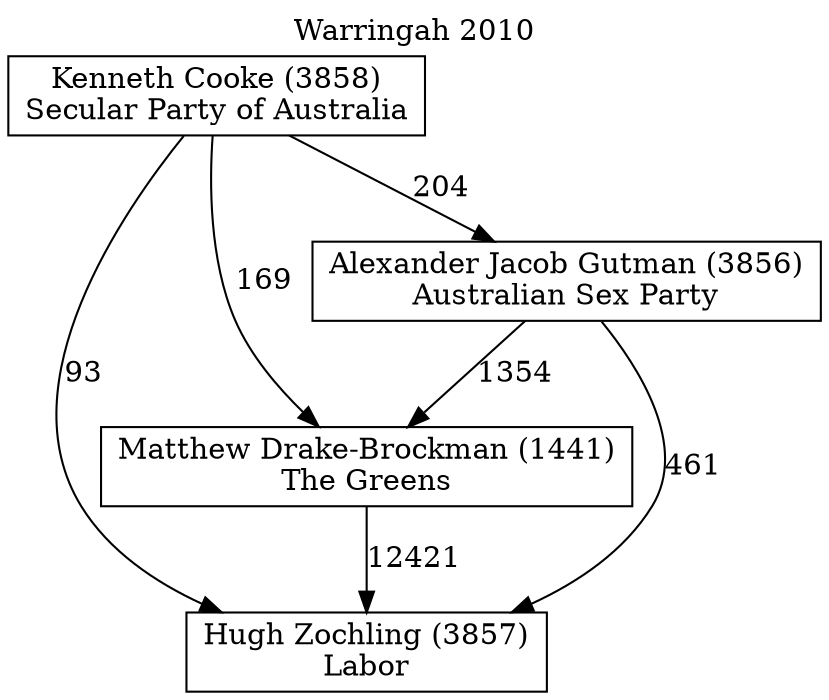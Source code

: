 // House preference flow
digraph "Hugh Zochling (3857)_Warringah_2010" {
	graph [label="Warringah 2010" labelloc=t mclimit=10]
	node [shape=box]
	"Hugh Zochling (3857)" [label="Hugh Zochling (3857)
Labor"]
	"Matthew Drake-Brockman (1441)" [label="Matthew Drake-Brockman (1441)
The Greens"]
	"Alexander Jacob Gutman (3856)" [label="Alexander Jacob Gutman (3856)
Australian Sex Party"]
	"Kenneth Cooke (3858)" [label="Kenneth Cooke (3858)
Secular Party of Australia"]
	"Matthew Drake-Brockman (1441)" -> "Hugh Zochling (3857)" [label=12421]
	"Alexander Jacob Gutman (3856)" -> "Matthew Drake-Brockman (1441)" [label=1354]
	"Kenneth Cooke (3858)" -> "Alexander Jacob Gutman (3856)" [label=204]
	"Alexander Jacob Gutman (3856)" -> "Hugh Zochling (3857)" [label=461]
	"Kenneth Cooke (3858)" -> "Hugh Zochling (3857)" [label=93]
	"Kenneth Cooke (3858)" -> "Matthew Drake-Brockman (1441)" [label=169]
}
